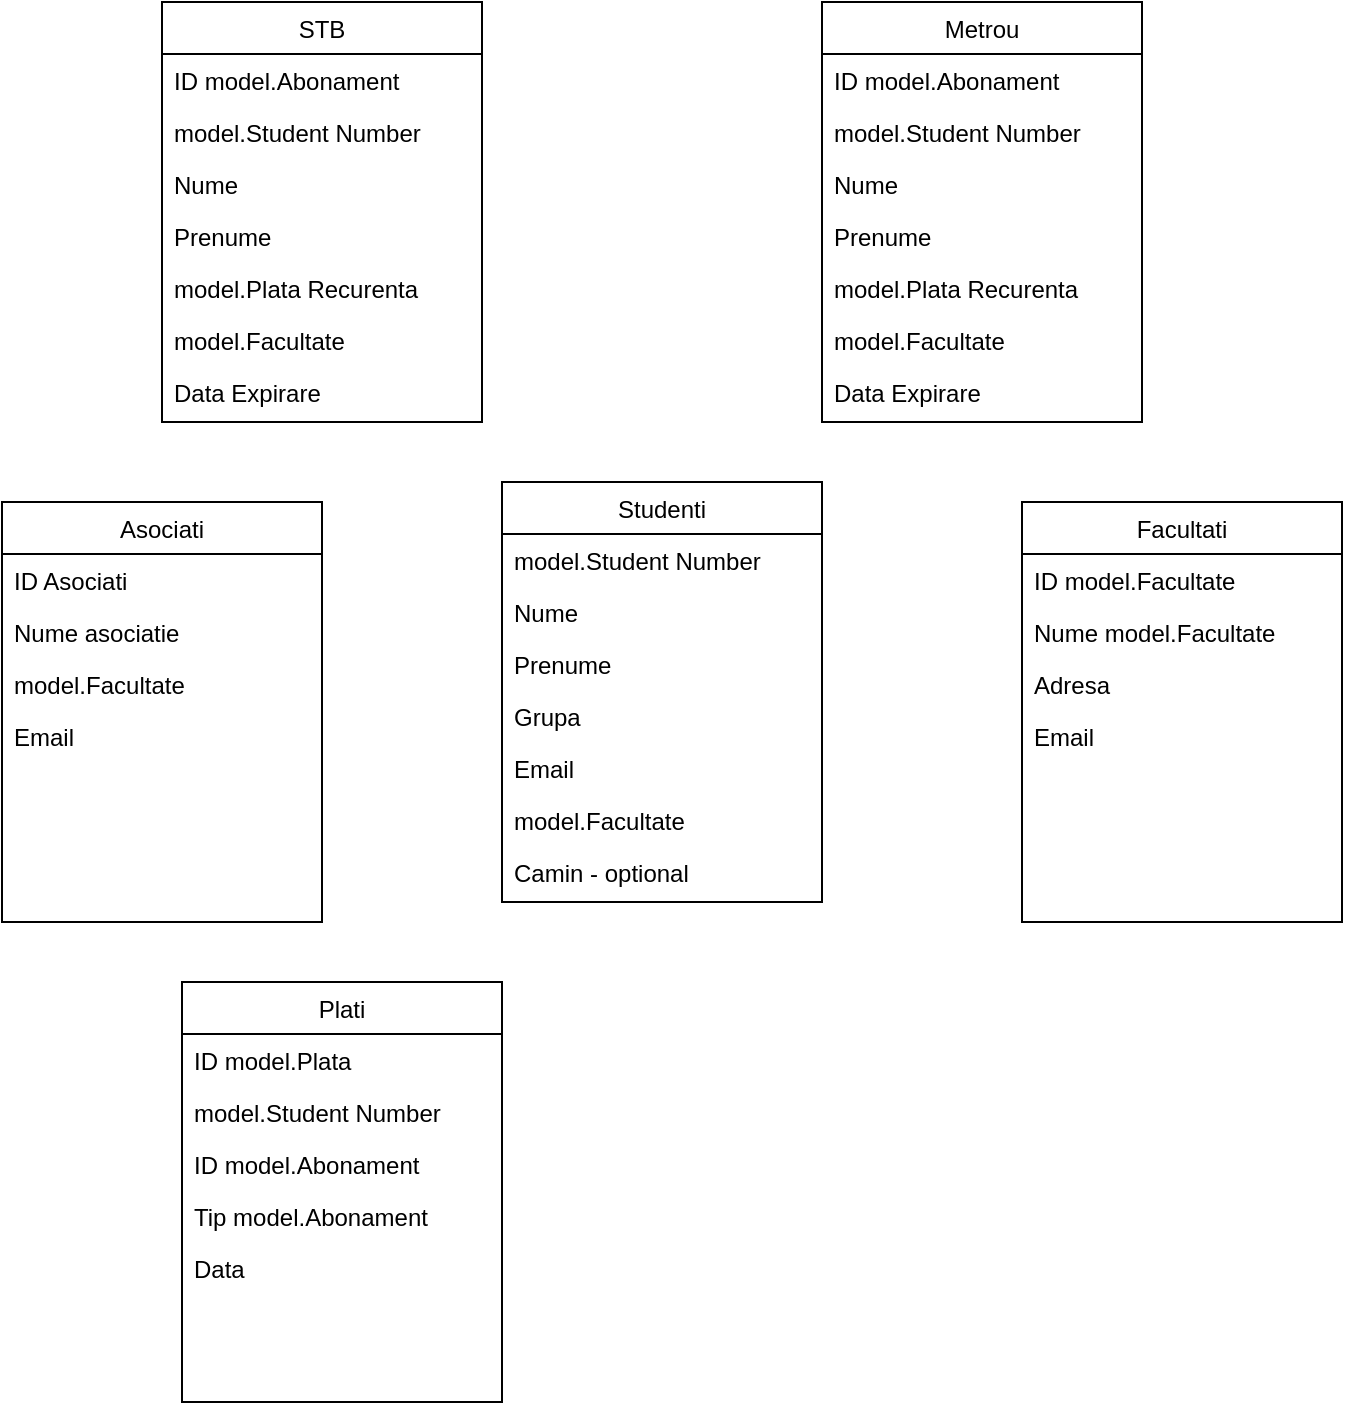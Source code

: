 <mxfile version="24.0.7" type="device">
  <diagram id="C5RBs43oDa-KdzZeNtuy" name="Page-1">
    <mxGraphModel dx="954" dy="511" grid="1" gridSize="10" guides="1" tooltips="1" connect="1" arrows="1" fold="1" page="1" pageScale="1" pageWidth="827" pageHeight="1169" math="0" shadow="0">
      <root>
        <mxCell id="WIyWlLk6GJQsqaUBKTNV-0" />
        <mxCell id="WIyWlLk6GJQsqaUBKTNV-1" parent="WIyWlLk6GJQsqaUBKTNV-0" />
        <mxCell id="zkfFHV4jXpPFQw0GAbJ--6" value="Studenti" style="swimlane;fontStyle=0;align=center;verticalAlign=top;childLayout=stackLayout;horizontal=1;startSize=26;horizontalStack=0;resizeParent=1;resizeLast=0;collapsible=1;marginBottom=0;rounded=0;shadow=0;strokeWidth=1;" parent="WIyWlLk6GJQsqaUBKTNV-1" vertex="1">
          <mxGeometry x="280" y="280" width="160" height="210" as="geometry">
            <mxRectangle x="130" y="380" width="160" height="26" as="alternateBounds" />
          </mxGeometry>
        </mxCell>
        <mxCell id="zkfFHV4jXpPFQw0GAbJ--7" value="model.Student Number" style="text;align=left;verticalAlign=top;spacingLeft=4;spacingRight=4;overflow=hidden;rotatable=0;points=[[0,0.5],[1,0.5]];portConstraint=eastwest;" parent="zkfFHV4jXpPFQw0GAbJ--6" vertex="1">
          <mxGeometry y="26" width="160" height="26" as="geometry" />
        </mxCell>
        <mxCell id="8yywPlgsd47cRXxuPAXI-2" value="Nume" style="text;align=left;verticalAlign=top;spacingLeft=4;spacingRight=4;overflow=hidden;rotatable=0;points=[[0,0.5],[1,0.5]];portConstraint=eastwest;" vertex="1" parent="zkfFHV4jXpPFQw0GAbJ--6">
          <mxGeometry y="52" width="160" height="26" as="geometry" />
        </mxCell>
        <mxCell id="8yywPlgsd47cRXxuPAXI-3" value="Prenume" style="text;align=left;verticalAlign=top;spacingLeft=4;spacingRight=4;overflow=hidden;rotatable=0;points=[[0,0.5],[1,0.5]];portConstraint=eastwest;" vertex="1" parent="zkfFHV4jXpPFQw0GAbJ--6">
          <mxGeometry y="78" width="160" height="26" as="geometry" />
        </mxCell>
        <mxCell id="8yywPlgsd47cRXxuPAXI-4" value="Grupa" style="text;align=left;verticalAlign=top;spacingLeft=4;spacingRight=4;overflow=hidden;rotatable=0;points=[[0,0.5],[1,0.5]];portConstraint=eastwest;" vertex="1" parent="zkfFHV4jXpPFQw0GAbJ--6">
          <mxGeometry y="104" width="160" height="26" as="geometry" />
        </mxCell>
        <mxCell id="8yywPlgsd47cRXxuPAXI-7" value="Email" style="text;align=left;verticalAlign=top;spacingLeft=4;spacingRight=4;overflow=hidden;rotatable=0;points=[[0,0.5],[1,0.5]];portConstraint=eastwest;" vertex="1" parent="zkfFHV4jXpPFQw0GAbJ--6">
          <mxGeometry y="130" width="160" height="26" as="geometry" />
        </mxCell>
        <mxCell id="8yywPlgsd47cRXxuPAXI-8" value="model.Facultate" style="text;align=left;verticalAlign=top;spacingLeft=4;spacingRight=4;overflow=hidden;rotatable=0;points=[[0,0.5],[1,0.5]];portConstraint=eastwest;" vertex="1" parent="zkfFHV4jXpPFQw0GAbJ--6">
          <mxGeometry y="156" width="160" height="26" as="geometry" />
        </mxCell>
        <mxCell id="8yywPlgsd47cRXxuPAXI-9" value="Camin - optional" style="text;align=left;verticalAlign=top;spacingLeft=4;spacingRight=4;overflow=hidden;rotatable=0;points=[[0,0.5],[1,0.5]];portConstraint=eastwest;" vertex="1" parent="zkfFHV4jXpPFQw0GAbJ--6">
          <mxGeometry y="182" width="160" height="26" as="geometry" />
        </mxCell>
        <mxCell id="8yywPlgsd47cRXxuPAXI-10" value="STB" style="swimlane;fontStyle=0;align=center;verticalAlign=top;childLayout=stackLayout;horizontal=1;startSize=26;horizontalStack=0;resizeParent=1;resizeLast=0;collapsible=1;marginBottom=0;rounded=0;shadow=0;strokeWidth=1;" vertex="1" parent="WIyWlLk6GJQsqaUBKTNV-1">
          <mxGeometry x="110" y="40" width="160" height="210" as="geometry">
            <mxRectangle x="130" y="380" width="160" height="26" as="alternateBounds" />
          </mxGeometry>
        </mxCell>
        <mxCell id="8yywPlgsd47cRXxuPAXI-11" value="ID model.Abonament" style="text;align=left;verticalAlign=top;spacingLeft=4;spacingRight=4;overflow=hidden;rotatable=0;points=[[0,0.5],[1,0.5]];portConstraint=eastwest;" vertex="1" parent="8yywPlgsd47cRXxuPAXI-10">
          <mxGeometry y="26" width="160" height="26" as="geometry" />
        </mxCell>
        <mxCell id="8yywPlgsd47cRXxuPAXI-14" value="model.Student Number" style="text;align=left;verticalAlign=top;spacingLeft=4;spacingRight=4;overflow=hidden;rotatable=0;points=[[0,0.5],[1,0.5]];portConstraint=eastwest;" vertex="1" parent="8yywPlgsd47cRXxuPAXI-10">
          <mxGeometry y="52" width="160" height="26" as="geometry" />
        </mxCell>
        <mxCell id="8yywPlgsd47cRXxuPAXI-12" value="Nume" style="text;align=left;verticalAlign=top;spacingLeft=4;spacingRight=4;overflow=hidden;rotatable=0;points=[[0,0.5],[1,0.5]];portConstraint=eastwest;" vertex="1" parent="8yywPlgsd47cRXxuPAXI-10">
          <mxGeometry y="78" width="160" height="26" as="geometry" />
        </mxCell>
        <mxCell id="8yywPlgsd47cRXxuPAXI-13" value="Prenume" style="text;align=left;verticalAlign=top;spacingLeft=4;spacingRight=4;overflow=hidden;rotatable=0;points=[[0,0.5],[1,0.5]];portConstraint=eastwest;" vertex="1" parent="8yywPlgsd47cRXxuPAXI-10">
          <mxGeometry y="104" width="160" height="26" as="geometry" />
        </mxCell>
        <mxCell id="8yywPlgsd47cRXxuPAXI-15" value="model.Plata Recurenta" style="text;align=left;verticalAlign=top;spacingLeft=4;spacingRight=4;overflow=hidden;rotatable=0;points=[[0,0.5],[1,0.5]];portConstraint=eastwest;" vertex="1" parent="8yywPlgsd47cRXxuPAXI-10">
          <mxGeometry y="130" width="160" height="26" as="geometry" />
        </mxCell>
        <mxCell id="8yywPlgsd47cRXxuPAXI-16" value="model.Facultate" style="text;align=left;verticalAlign=top;spacingLeft=4;spacingRight=4;overflow=hidden;rotatable=0;points=[[0,0.5],[1,0.5]];portConstraint=eastwest;" vertex="1" parent="8yywPlgsd47cRXxuPAXI-10">
          <mxGeometry y="156" width="160" height="26" as="geometry" />
        </mxCell>
        <mxCell id="8yywPlgsd47cRXxuPAXI-18" value="Data Expirare" style="text;align=left;verticalAlign=top;spacingLeft=4;spacingRight=4;overflow=hidden;rotatable=0;points=[[0,0.5],[1,0.5]];portConstraint=eastwest;" vertex="1" parent="8yywPlgsd47cRXxuPAXI-10">
          <mxGeometry y="182" width="160" height="26" as="geometry" />
        </mxCell>
        <mxCell id="8yywPlgsd47cRXxuPAXI-19" value="Metrou" style="swimlane;fontStyle=0;align=center;verticalAlign=top;childLayout=stackLayout;horizontal=1;startSize=26;horizontalStack=0;resizeParent=1;resizeLast=0;collapsible=1;marginBottom=0;rounded=0;shadow=0;strokeWidth=1;" vertex="1" parent="WIyWlLk6GJQsqaUBKTNV-1">
          <mxGeometry x="440" y="40" width="160" height="210" as="geometry">
            <mxRectangle x="130" y="380" width="160" height="26" as="alternateBounds" />
          </mxGeometry>
        </mxCell>
        <mxCell id="8yywPlgsd47cRXxuPAXI-20" value="ID model.Abonament" style="text;align=left;verticalAlign=top;spacingLeft=4;spacingRight=4;overflow=hidden;rotatable=0;points=[[0,0.5],[1,0.5]];portConstraint=eastwest;" vertex="1" parent="8yywPlgsd47cRXxuPAXI-19">
          <mxGeometry y="26" width="160" height="26" as="geometry" />
        </mxCell>
        <mxCell id="8yywPlgsd47cRXxuPAXI-21" value="model.Student Number" style="text;align=left;verticalAlign=top;spacingLeft=4;spacingRight=4;overflow=hidden;rotatable=0;points=[[0,0.5],[1,0.5]];portConstraint=eastwest;" vertex="1" parent="8yywPlgsd47cRXxuPAXI-19">
          <mxGeometry y="52" width="160" height="26" as="geometry" />
        </mxCell>
        <mxCell id="8yywPlgsd47cRXxuPAXI-22" value="Nume" style="text;align=left;verticalAlign=top;spacingLeft=4;spacingRight=4;overflow=hidden;rotatable=0;points=[[0,0.5],[1,0.5]];portConstraint=eastwest;" vertex="1" parent="8yywPlgsd47cRXxuPAXI-19">
          <mxGeometry y="78" width="160" height="26" as="geometry" />
        </mxCell>
        <mxCell id="8yywPlgsd47cRXxuPAXI-23" value="Prenume" style="text;align=left;verticalAlign=top;spacingLeft=4;spacingRight=4;overflow=hidden;rotatable=0;points=[[0,0.5],[1,0.5]];portConstraint=eastwest;" vertex="1" parent="8yywPlgsd47cRXxuPAXI-19">
          <mxGeometry y="104" width="160" height="26" as="geometry" />
        </mxCell>
        <mxCell id="8yywPlgsd47cRXxuPAXI-24" value="model.Plata Recurenta" style="text;align=left;verticalAlign=top;spacingLeft=4;spacingRight=4;overflow=hidden;rotatable=0;points=[[0,0.5],[1,0.5]];portConstraint=eastwest;" vertex="1" parent="8yywPlgsd47cRXxuPAXI-19">
          <mxGeometry y="130" width="160" height="26" as="geometry" />
        </mxCell>
        <mxCell id="8yywPlgsd47cRXxuPAXI-25" value="model.Facultate" style="text;align=left;verticalAlign=top;spacingLeft=4;spacingRight=4;overflow=hidden;rotatable=0;points=[[0,0.5],[1,0.5]];portConstraint=eastwest;" vertex="1" parent="8yywPlgsd47cRXxuPAXI-19">
          <mxGeometry y="156" width="160" height="26" as="geometry" />
        </mxCell>
        <mxCell id="8yywPlgsd47cRXxuPAXI-26" value="Data Expirare" style="text;align=left;verticalAlign=top;spacingLeft=4;spacingRight=4;overflow=hidden;rotatable=0;points=[[0,0.5],[1,0.5]];portConstraint=eastwest;" vertex="1" parent="8yywPlgsd47cRXxuPAXI-19">
          <mxGeometry y="182" width="160" height="26" as="geometry" />
        </mxCell>
        <mxCell id="8yywPlgsd47cRXxuPAXI-27" value="Facultati" style="swimlane;fontStyle=0;align=center;verticalAlign=top;childLayout=stackLayout;horizontal=1;startSize=26;horizontalStack=0;resizeParent=1;resizeLast=0;collapsible=1;marginBottom=0;rounded=0;shadow=0;strokeWidth=1;" vertex="1" parent="WIyWlLk6GJQsqaUBKTNV-1">
          <mxGeometry x="540" y="290" width="160" height="210" as="geometry">
            <mxRectangle x="130" y="380" width="160" height="26" as="alternateBounds" />
          </mxGeometry>
        </mxCell>
        <mxCell id="8yywPlgsd47cRXxuPAXI-28" value="ID model.Facultate" style="text;align=left;verticalAlign=top;spacingLeft=4;spacingRight=4;overflow=hidden;rotatable=0;points=[[0,0.5],[1,0.5]];portConstraint=eastwest;" vertex="1" parent="8yywPlgsd47cRXxuPAXI-27">
          <mxGeometry y="26" width="160" height="26" as="geometry" />
        </mxCell>
        <mxCell id="8yywPlgsd47cRXxuPAXI-29" value="Nume model.Facultate" style="text;align=left;verticalAlign=top;spacingLeft=4;spacingRight=4;overflow=hidden;rotatable=0;points=[[0,0.5],[1,0.5]];portConstraint=eastwest;" vertex="1" parent="8yywPlgsd47cRXxuPAXI-27">
          <mxGeometry y="52" width="160" height="26" as="geometry" />
        </mxCell>
        <mxCell id="8yywPlgsd47cRXxuPAXI-30" value="Adresa" style="text;align=left;verticalAlign=top;spacingLeft=4;spacingRight=4;overflow=hidden;rotatable=0;points=[[0,0.5],[1,0.5]];portConstraint=eastwest;" vertex="1" parent="8yywPlgsd47cRXxuPAXI-27">
          <mxGeometry y="78" width="160" height="26" as="geometry" />
        </mxCell>
        <mxCell id="8yywPlgsd47cRXxuPAXI-31" value="Email" style="text;align=left;verticalAlign=top;spacingLeft=4;spacingRight=4;overflow=hidden;rotatable=0;points=[[0,0.5],[1,0.5]];portConstraint=eastwest;" vertex="1" parent="8yywPlgsd47cRXxuPAXI-27">
          <mxGeometry y="104" width="160" height="26" as="geometry" />
        </mxCell>
        <mxCell id="8yywPlgsd47cRXxuPAXI-32" value="" style="text;align=left;verticalAlign=top;spacingLeft=4;spacingRight=4;overflow=hidden;rotatable=0;points=[[0,0.5],[1,0.5]];portConstraint=eastwest;" vertex="1" parent="8yywPlgsd47cRXxuPAXI-27">
          <mxGeometry y="130" width="160" height="26" as="geometry" />
        </mxCell>
        <mxCell id="8yywPlgsd47cRXxuPAXI-34" value="" style="text;align=left;verticalAlign=top;spacingLeft=4;spacingRight=4;overflow=hidden;rotatable=0;points=[[0,0.5],[1,0.5]];portConstraint=eastwest;" vertex="1" parent="8yywPlgsd47cRXxuPAXI-27">
          <mxGeometry y="156" width="160" height="26" as="geometry" />
        </mxCell>
        <mxCell id="8yywPlgsd47cRXxuPAXI-35" value="Asociati" style="swimlane;fontStyle=0;align=center;verticalAlign=top;childLayout=stackLayout;horizontal=1;startSize=26;horizontalStack=0;resizeParent=1;resizeLast=0;collapsible=1;marginBottom=0;rounded=0;shadow=0;strokeWidth=1;" vertex="1" parent="WIyWlLk6GJQsqaUBKTNV-1">
          <mxGeometry x="30" y="290" width="160" height="210" as="geometry">
            <mxRectangle x="130" y="380" width="160" height="26" as="alternateBounds" />
          </mxGeometry>
        </mxCell>
        <mxCell id="8yywPlgsd47cRXxuPAXI-36" value="ID Asociati" style="text;align=left;verticalAlign=top;spacingLeft=4;spacingRight=4;overflow=hidden;rotatable=0;points=[[0,0.5],[1,0.5]];portConstraint=eastwest;" vertex="1" parent="8yywPlgsd47cRXxuPAXI-35">
          <mxGeometry y="26" width="160" height="26" as="geometry" />
        </mxCell>
        <mxCell id="8yywPlgsd47cRXxuPAXI-37" value="Nume asociatie" style="text;align=left;verticalAlign=top;spacingLeft=4;spacingRight=4;overflow=hidden;rotatable=0;points=[[0,0.5],[1,0.5]];portConstraint=eastwest;" vertex="1" parent="8yywPlgsd47cRXxuPAXI-35">
          <mxGeometry y="52" width="160" height="26" as="geometry" />
        </mxCell>
        <mxCell id="8yywPlgsd47cRXxuPAXI-41" value="model.Facultate" style="text;align=left;verticalAlign=top;spacingLeft=4;spacingRight=4;overflow=hidden;rotatable=0;points=[[0,0.5],[1,0.5]];portConstraint=eastwest;" vertex="1" parent="8yywPlgsd47cRXxuPAXI-35">
          <mxGeometry y="78" width="160" height="26" as="geometry" />
        </mxCell>
        <mxCell id="8yywPlgsd47cRXxuPAXI-38" value="Email" style="text;align=left;verticalAlign=top;spacingLeft=4;spacingRight=4;overflow=hidden;rotatable=0;points=[[0,0.5],[1,0.5]];portConstraint=eastwest;" vertex="1" parent="8yywPlgsd47cRXxuPAXI-35">
          <mxGeometry y="104" width="160" height="26" as="geometry" />
        </mxCell>
        <mxCell id="8yywPlgsd47cRXxuPAXI-40" value="" style="text;align=left;verticalAlign=top;spacingLeft=4;spacingRight=4;overflow=hidden;rotatable=0;points=[[0,0.5],[1,0.5]];portConstraint=eastwest;" vertex="1" parent="8yywPlgsd47cRXxuPAXI-35">
          <mxGeometry y="130" width="160" height="26" as="geometry" />
        </mxCell>
        <mxCell id="8yywPlgsd47cRXxuPAXI-42" value="" style="text;align=left;verticalAlign=top;spacingLeft=4;spacingRight=4;overflow=hidden;rotatable=0;points=[[0,0.5],[1,0.5]];portConstraint=eastwest;" vertex="1" parent="8yywPlgsd47cRXxuPAXI-35">
          <mxGeometry y="156" width="160" height="26" as="geometry" />
        </mxCell>
        <mxCell id="8yywPlgsd47cRXxuPAXI-43" value="Plati" style="swimlane;fontStyle=0;align=center;verticalAlign=top;childLayout=stackLayout;horizontal=1;startSize=26;horizontalStack=0;resizeParent=1;resizeLast=0;collapsible=1;marginBottom=0;rounded=0;shadow=0;strokeWidth=1;" vertex="1" parent="WIyWlLk6GJQsqaUBKTNV-1">
          <mxGeometry x="120" y="530" width="160" height="210" as="geometry">
            <mxRectangle x="130" y="380" width="160" height="26" as="alternateBounds" />
          </mxGeometry>
        </mxCell>
        <mxCell id="8yywPlgsd47cRXxuPAXI-44" value="ID model.Plata" style="text;align=left;verticalAlign=top;spacingLeft=4;spacingRight=4;overflow=hidden;rotatable=0;points=[[0,0.5],[1,0.5]];portConstraint=eastwest;" vertex="1" parent="8yywPlgsd47cRXxuPAXI-43">
          <mxGeometry y="26" width="160" height="26" as="geometry" />
        </mxCell>
        <mxCell id="8yywPlgsd47cRXxuPAXI-45" value="model.Student Number" style="text;align=left;verticalAlign=top;spacingLeft=4;spacingRight=4;overflow=hidden;rotatable=0;points=[[0,0.5],[1,0.5]];portConstraint=eastwest;" vertex="1" parent="8yywPlgsd47cRXxuPAXI-43">
          <mxGeometry y="52" width="160" height="26" as="geometry" />
        </mxCell>
        <mxCell id="8yywPlgsd47cRXxuPAXI-46" value="ID model.Abonament" style="text;align=left;verticalAlign=top;spacingLeft=4;spacingRight=4;overflow=hidden;rotatable=0;points=[[0,0.5],[1,0.5]];portConstraint=eastwest;" vertex="1" parent="8yywPlgsd47cRXxuPAXI-43">
          <mxGeometry y="78" width="160" height="26" as="geometry" />
        </mxCell>
        <mxCell id="8yywPlgsd47cRXxuPAXI-47" value="Tip model.Abonament" style="text;align=left;verticalAlign=top;spacingLeft=4;spacingRight=4;overflow=hidden;rotatable=0;points=[[0,0.5],[1,0.5]];portConstraint=eastwest;" vertex="1" parent="8yywPlgsd47cRXxuPAXI-43">
          <mxGeometry y="104" width="160" height="26" as="geometry" />
        </mxCell>
        <mxCell id="8yywPlgsd47cRXxuPAXI-49" value="Data" style="text;align=left;verticalAlign=top;spacingLeft=4;spacingRight=4;overflow=hidden;rotatable=0;points=[[0,0.5],[1,0.5]];portConstraint=eastwest;" vertex="1" parent="8yywPlgsd47cRXxuPAXI-43">
          <mxGeometry y="130" width="160" height="26" as="geometry" />
        </mxCell>
      </root>
    </mxGraphModel>
  </diagram>
</mxfile>
